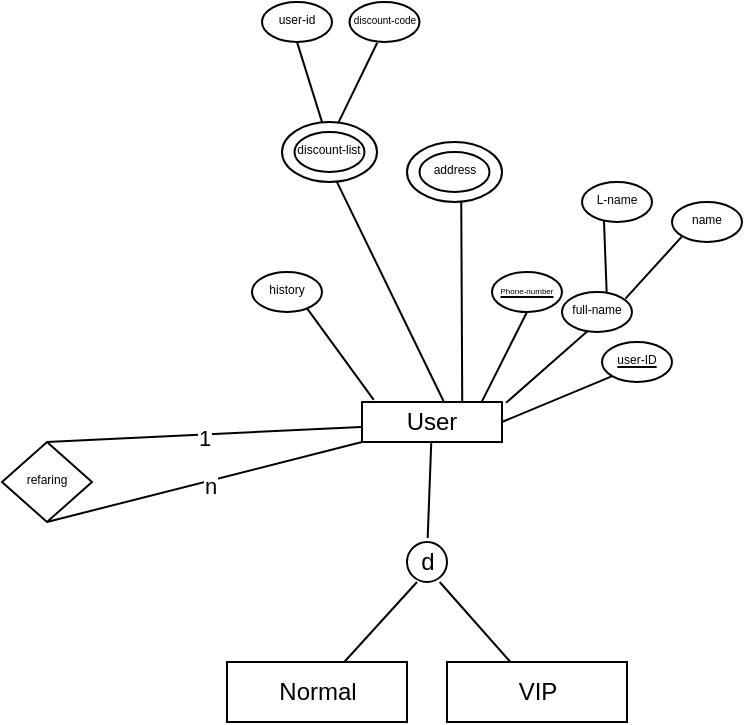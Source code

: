 <mxfile version="24.9.1">
  <diagram id="R2lEEEUBdFMjLlhIrx00" name="Page-1">
    <mxGraphModel dx="1147" dy="635" grid="1" gridSize="10" guides="1" tooltips="1" connect="1" arrows="1" fold="1" page="1" pageScale="1" pageWidth="850" pageHeight="1100" math="0" shadow="0" extFonts="Permanent Marker^https://fonts.googleapis.com/css?family=Permanent+Marker">
      <root>
        <mxCell id="0" />
        <mxCell id="1" parent="0" />
        <mxCell id="gZT2VXeHZiiMrNFiyqml-2" value="User" style="rounded=0;whiteSpace=wrap;html=1;" vertex="1" parent="1">
          <mxGeometry x="240" y="210" width="70" height="20" as="geometry" />
        </mxCell>
        <mxCell id="gZT2VXeHZiiMrNFiyqml-3" value="d" style="ellipse;whiteSpace=wrap;html=1;aspect=fixed;" vertex="1" parent="1">
          <mxGeometry x="262.5" y="280" width="20" height="20" as="geometry" />
        </mxCell>
        <mxCell id="gZT2VXeHZiiMrNFiyqml-4" style="rounded=0;orthogonalLoop=1;jettySize=auto;html=1;entryX=0.517;entryY=-0.1;entryDx=0;entryDy=0;entryPerimeter=0;endArrow=none;endFill=0;" edge="1" parent="1" source="gZT2VXeHZiiMrNFiyqml-2" target="gZT2VXeHZiiMrNFiyqml-3">
          <mxGeometry relative="1" as="geometry" />
        </mxCell>
        <mxCell id="gZT2VXeHZiiMrNFiyqml-6" value="Normal" style="rounded=0;whiteSpace=wrap;html=1;" vertex="1" parent="1">
          <mxGeometry x="172.5" y="340" width="90" height="30" as="geometry" />
        </mxCell>
        <mxCell id="gZT2VXeHZiiMrNFiyqml-8" style="rounded=0;orthogonalLoop=1;jettySize=auto;html=1;entryX=0.25;entryY=1;entryDx=0;entryDy=0;entryPerimeter=0;endArrow=none;endFill=0;" edge="1" parent="1" source="gZT2VXeHZiiMrNFiyqml-6" target="gZT2VXeHZiiMrNFiyqml-3">
          <mxGeometry relative="1" as="geometry" />
        </mxCell>
        <mxCell id="gZT2VXeHZiiMrNFiyqml-10" value="VIP" style="rounded=0;whiteSpace=wrap;html=1;" vertex="1" parent="1">
          <mxGeometry x="282.5" y="340" width="90" height="30" as="geometry" />
        </mxCell>
        <mxCell id="gZT2VXeHZiiMrNFiyqml-11" style="rounded=0;orthogonalLoop=1;jettySize=auto;html=1;entryX=0.817;entryY=1;entryDx=0;entryDy=0;entryPerimeter=0;endArrow=none;endFill=0;" edge="1" parent="1" source="gZT2VXeHZiiMrNFiyqml-10" target="gZT2VXeHZiiMrNFiyqml-3">
          <mxGeometry relative="1" as="geometry">
            <mxPoint x="370" y="300" as="targetPoint" />
          </mxGeometry>
        </mxCell>
        <mxCell id="gZT2VXeHZiiMrNFiyqml-14" value="user-ID" style="ellipse;verticalAlign=middle;fontStyle=4;fontSize=6;spacingTop=-3;spacingLeft=0;spacingRight=0;spacingBottom=0;spacing=-21;labelBorderColor=none;labelBackgroundColor=none;textShadow=0;whiteSpace=wrap;html=1;fontColor=#050505;" vertex="1" parent="1">
          <mxGeometry x="360" y="180" width="35" height="20" as="geometry" />
        </mxCell>
        <mxCell id="gZT2VXeHZiiMrNFiyqml-15" style="rounded=0;orthogonalLoop=1;jettySize=auto;html=1;entryX=1;entryY=0.5;entryDx=0;entryDy=0;endArrow=none;endFill=0;exitX=0;exitY=1;exitDx=0;exitDy=0;" edge="1" parent="1" source="gZT2VXeHZiiMrNFiyqml-14" target="gZT2VXeHZiiMrNFiyqml-2">
          <mxGeometry relative="1" as="geometry">
            <mxPoint x="359.265" y="190.81" as="sourcePoint" />
            <mxPoint x="320" y="189.15" as="targetPoint" />
          </mxGeometry>
        </mxCell>
        <mxCell id="gZT2VXeHZiiMrNFiyqml-16" value="&lt;font style=&quot;font-size: 6px;&quot;&gt;full-&lt;font&gt;name&lt;/font&gt;&lt;/font&gt;" style="ellipse;whiteSpace=wrap;html=1;shadow=0;gradientColor=none;fillColor=default;spacingTop=-6;" vertex="1" parent="1">
          <mxGeometry x="339.99" y="155" width="35" height="20" as="geometry" />
        </mxCell>
        <mxCell id="gZT2VXeHZiiMrNFiyqml-17" style="rounded=0;orthogonalLoop=1;jettySize=auto;html=1;entryX=1.029;entryY=0.019;entryDx=0;entryDy=0;endArrow=none;endFill=0;exitX=0.363;exitY=0.979;exitDx=0;exitDy=0;entryPerimeter=0;exitPerimeter=0;" edge="1" parent="1" source="gZT2VXeHZiiMrNFiyqml-16" target="gZT2VXeHZiiMrNFiyqml-2">
          <mxGeometry relative="1" as="geometry">
            <mxPoint x="339.255" y="165.81" as="sourcePoint" />
            <mxPoint x="322.5" y="210" as="targetPoint" />
          </mxGeometry>
        </mxCell>
        <mxCell id="gZT2VXeHZiiMrNFiyqml-20" value="&lt;font style=&quot;font-size: 6px;&quot;&gt;L-name&lt;/font&gt;" style="ellipse;whiteSpace=wrap;html=1;shadow=0;gradientColor=none;fillColor=default;spacingTop=-6;" vertex="1" parent="1">
          <mxGeometry x="350" y="100" width="35" height="20" as="geometry" />
        </mxCell>
        <mxCell id="gZT2VXeHZiiMrNFiyqml-21" style="rounded=0;orthogonalLoop=1;jettySize=auto;html=1;endArrow=none;endFill=0;exitX=0.314;exitY=0.967;exitDx=0;exitDy=0;exitPerimeter=0;entryX=0.638;entryY=0;entryDx=0;entryDy=0;entryPerimeter=0;" edge="1" parent="1" source="gZT2VXeHZiiMrNFiyqml-20" target="gZT2VXeHZiiMrNFiyqml-16">
          <mxGeometry relative="1" as="geometry">
            <mxPoint x="324.265" y="130.81" as="sourcePoint" />
            <mxPoint x="340" y="130" as="targetPoint" />
          </mxGeometry>
        </mxCell>
        <mxCell id="gZT2VXeHZiiMrNFiyqml-22" value="&lt;font style=&quot;font-size: 6px;&quot;&gt;name&lt;/font&gt;" style="ellipse;whiteSpace=wrap;html=1;shadow=0;gradientColor=none;fillColor=default;spacingTop=-6;" vertex="1" parent="1">
          <mxGeometry x="395" y="110" width="35" height="20" as="geometry" />
        </mxCell>
        <mxCell id="gZT2VXeHZiiMrNFiyqml-23" style="rounded=0;orthogonalLoop=1;jettySize=auto;html=1;entryX=0.907;entryY=0.167;entryDx=0;entryDy=0;endArrow=none;endFill=0;exitX=0;exitY=1;exitDx=0;exitDy=0;entryPerimeter=0;" edge="1" parent="1" source="gZT2VXeHZiiMrNFiyqml-22" target="gZT2VXeHZiiMrNFiyqml-16">
          <mxGeometry relative="1" as="geometry">
            <mxPoint x="389.765" y="100.81" as="sourcePoint" />
            <mxPoint x="373" y="145" as="targetPoint" />
          </mxGeometry>
        </mxCell>
        <mxCell id="gZT2VXeHZiiMrNFiyqml-24" value="&lt;u&gt;&lt;font style=&quot;font-size: 4px;&quot;&gt;Phone-number&lt;/font&gt;&lt;/u&gt;" style="ellipse;whiteSpace=wrap;html=1;shadow=0;gradientColor=none;fillColor=default;spacingTop=-6;" vertex="1" parent="1">
          <mxGeometry x="304.99" y="145" width="35" height="20" as="geometry" />
        </mxCell>
        <mxCell id="gZT2VXeHZiiMrNFiyqml-25" style="rounded=0;orthogonalLoop=1;jettySize=auto;html=1;entryX=0.856;entryY=-0.009;entryDx=0;entryDy=0;endArrow=none;endFill=0;exitX=0.5;exitY=1;exitDx=0;exitDy=0;entryPerimeter=0;" edge="1" parent="1" source="gZT2VXeHZiiMrNFiyqml-24" target="gZT2VXeHZiiMrNFiyqml-2">
          <mxGeometry relative="1" as="geometry">
            <mxPoint x="304.255" y="155.81" as="sourcePoint" />
            <mxPoint x="287.5" y="200" as="targetPoint" />
          </mxGeometry>
        </mxCell>
        <mxCell id="gZT2VXeHZiiMrNFiyqml-27" style="rounded=0;orthogonalLoop=1;jettySize=auto;html=1;entryX=0.716;entryY=-0.02;entryDx=0;entryDy=0;endArrow=none;endFill=0;exitX=0.571;exitY=0.991;exitDx=0;exitDy=0;entryPerimeter=0;exitPerimeter=0;" edge="1" parent="1" source="gZT2VXeHZiiMrNFiyqml-29" target="gZT2VXeHZiiMrNFiyqml-2">
          <mxGeometry relative="1" as="geometry">
            <mxPoint x="289.995" y="110.0" as="sourcePoint" />
            <mxPoint x="252.5" y="137.5" as="targetPoint" />
          </mxGeometry>
        </mxCell>
        <mxCell id="gZT2VXeHZiiMrNFiyqml-29" value="user-ID" style="ellipse;verticalAlign=middle;fontStyle=4;fontSize=6;spacingTop=-3;spacingLeft=0;spacingRight=0;spacingBottom=0;spacing=-21;labelBorderColor=none;labelBackgroundColor=none;textShadow=0;whiteSpace=wrap;html=1;fontColor=#050505;" vertex="1" parent="1">
          <mxGeometry x="262.5" y="80" width="47.5" height="30" as="geometry" />
        </mxCell>
        <mxCell id="gZT2VXeHZiiMrNFiyqml-28" value="&lt;font style=&quot;font-size: 6px;&quot;&gt;address&lt;/font&gt;" style="ellipse;whiteSpace=wrap;html=1;shadow=0;gradientColor=none;fillColor=default;spacingTop=-6;perimeterSpacing=0;strokeColor=default;noLabel=0;portConstraintRotation=0;snapToPoint=0;fixDash=0;container=0;dropTarget=0;collapsible=0;metaEdit=0;backgroundOutline=0;movableLabel=0;autosize=0;fixedWidth=0;resizeWidth=0;resizeHeight=0;treeFolding=0;treeMoving=0;enumerate=0;comic=0;movable=1;resizable=1;rotatable=1;deletable=1;editable=1;locked=0;connectable=1;" vertex="1" parent="1">
          <mxGeometry x="268.75" y="85" width="35" height="20" as="geometry" />
        </mxCell>
        <mxCell id="gZT2VXeHZiiMrNFiyqml-31" value="&lt;font style=&quot;font-size: 6px;&quot;&gt;refaring&lt;/font&gt;" style="rhombus;whiteSpace=wrap;html=1;spacingTop=-6;" vertex="1" parent="1">
          <mxGeometry x="60" y="230" width="45" height="40" as="geometry" />
        </mxCell>
        <mxCell id="gZT2VXeHZiiMrNFiyqml-32" style="rounded=0;orthogonalLoop=1;jettySize=auto;html=1;entryX=-0.007;entryY=0.622;entryDx=0;entryDy=0;endArrow=none;endFill=0;exitX=0.5;exitY=0;exitDx=0;exitDy=0;entryPerimeter=0;" edge="1" parent="1" source="gZT2VXeHZiiMrNFiyqml-31" target="gZT2VXeHZiiMrNFiyqml-2">
          <mxGeometry relative="1" as="geometry">
            <mxPoint x="230" y="90" as="sourcePoint" />
            <mxPoint x="244" y="189" as="targetPoint" />
          </mxGeometry>
        </mxCell>
        <mxCell id="gZT2VXeHZiiMrNFiyqml-35" value="1" style="edgeLabel;html=1;align=center;verticalAlign=middle;resizable=0;points=[];" vertex="1" connectable="0" parent="gZT2VXeHZiiMrNFiyqml-32">
          <mxGeometry x="-0.002" y="-2" relative="1" as="geometry">
            <mxPoint as="offset" />
          </mxGeometry>
        </mxCell>
        <mxCell id="gZT2VXeHZiiMrNFiyqml-33" style="rounded=0;orthogonalLoop=1;jettySize=auto;html=1;endArrow=none;endFill=0;exitX=0.5;exitY=1;exitDx=0;exitDy=0;entryX=0;entryY=1;entryDx=0;entryDy=0;" edge="1" parent="1" source="gZT2VXeHZiiMrNFiyqml-31" target="gZT2VXeHZiiMrNFiyqml-2">
          <mxGeometry relative="1" as="geometry">
            <mxPoint x="93" y="240" as="sourcePoint" />
            <mxPoint x="240" y="240" as="targetPoint" />
          </mxGeometry>
        </mxCell>
        <mxCell id="gZT2VXeHZiiMrNFiyqml-36" value="n" style="edgeLabel;html=1;align=center;verticalAlign=middle;resizable=0;points=[];" vertex="1" connectable="0" parent="gZT2VXeHZiiMrNFiyqml-33">
          <mxGeometry x="0.027" y="-2" relative="1" as="geometry">
            <mxPoint as="offset" />
          </mxGeometry>
        </mxCell>
        <mxCell id="gZT2VXeHZiiMrNFiyqml-37" style="rounded=0;orthogonalLoop=1;jettySize=auto;html=1;entryX=0.583;entryY=-0.019;entryDx=0;entryDy=0;endArrow=none;endFill=0;entryPerimeter=0;exitX=0.574;exitY=0.985;exitDx=0;exitDy=0;exitPerimeter=0;" edge="1" parent="1" source="gZT2VXeHZiiMrNFiyqml-38" target="gZT2VXeHZiiMrNFiyqml-2">
          <mxGeometry relative="1" as="geometry">
            <mxPoint x="250" y="100" as="sourcePoint" />
            <mxPoint x="282.75" y="210" as="targetPoint" />
          </mxGeometry>
        </mxCell>
        <mxCell id="gZT2VXeHZiiMrNFiyqml-38" value="user-ID" style="ellipse;verticalAlign=middle;fontStyle=4;fontSize=6;spacingTop=-3;spacingLeft=0;spacingRight=0;spacingBottom=0;spacing=-21;labelBorderColor=none;labelBackgroundColor=none;textShadow=0;whiteSpace=wrap;html=1;fontColor=#050505;" vertex="1" parent="1">
          <mxGeometry x="200" y="70" width="47.5" height="30" as="geometry" />
        </mxCell>
        <mxCell id="gZT2VXeHZiiMrNFiyqml-39" value="&lt;font style=&quot;font-size: 6px;&quot;&gt;discount-list&lt;/font&gt;" style="ellipse;whiteSpace=wrap;html=1;shadow=0;gradientColor=none;fillColor=default;spacingTop=-6;perimeterSpacing=0;strokeColor=default;noLabel=0;portConstraintRotation=0;snapToPoint=0;fixDash=0;container=0;dropTarget=0;collapsible=0;metaEdit=0;backgroundOutline=0;movableLabel=0;autosize=0;fixedWidth=0;resizeWidth=0;resizeHeight=0;treeFolding=0;treeMoving=0;enumerate=0;comic=0;movable=1;resizable=1;rotatable=1;deletable=1;editable=1;locked=0;connectable=1;" vertex="1" parent="1">
          <mxGeometry x="206.25" y="75" width="35" height="20" as="geometry" />
        </mxCell>
        <mxCell id="gZT2VXeHZiiMrNFiyqml-41" value="&lt;font style=&quot;font-size: 6px;&quot;&gt;user-id&lt;br&gt;&lt;/font&gt;" style="ellipse;whiteSpace=wrap;html=1;shadow=0;gradientColor=none;fillColor=default;spacingTop=-6;" vertex="1" parent="1">
          <mxGeometry x="190" y="10" width="35" height="20" as="geometry" />
        </mxCell>
        <mxCell id="gZT2VXeHZiiMrNFiyqml-42" value="&lt;font style=&quot;font-size: 5px;&quot;&gt;discount-code&lt;br&gt;&lt;/font&gt;" style="ellipse;whiteSpace=wrap;html=1;shadow=0;gradientColor=none;fillColor=default;spacingTop=-6;" vertex="1" parent="1">
          <mxGeometry x="233.75" y="10" width="35" height="20" as="geometry" />
        </mxCell>
        <mxCell id="gZT2VXeHZiiMrNFiyqml-44" style="rounded=0;orthogonalLoop=1;jettySize=auto;html=1;endArrow=none;endFill=0;exitX=0.5;exitY=1;exitDx=0;exitDy=0;entryX=0.421;entryY=0;entryDx=0;entryDy=0;entryPerimeter=0;" edge="1" parent="1" source="gZT2VXeHZiiMrNFiyqml-41" target="gZT2VXeHZiiMrNFiyqml-38">
          <mxGeometry relative="1" as="geometry">
            <mxPoint x="200" y="39" as="sourcePoint" />
            <mxPoint x="201" y="75" as="targetPoint" />
          </mxGeometry>
        </mxCell>
        <mxCell id="gZT2VXeHZiiMrNFiyqml-45" style="rounded=0;orthogonalLoop=1;jettySize=auto;html=1;endArrow=none;endFill=0;exitX=0.396;exitY=1.02;exitDx=0;exitDy=0;entryX=0.589;entryY=0.027;entryDx=0;entryDy=0;entryPerimeter=0;exitPerimeter=0;" edge="1" parent="1" source="gZT2VXeHZiiMrNFiyqml-42" target="gZT2VXeHZiiMrNFiyqml-38">
          <mxGeometry relative="1" as="geometry">
            <mxPoint x="218" y="40" as="sourcePoint" />
            <mxPoint x="230" y="80" as="targetPoint" />
          </mxGeometry>
        </mxCell>
        <mxCell id="gZT2VXeHZiiMrNFiyqml-46" value="&lt;font style=&quot;font-size: 6px;&quot;&gt;&lt;span&gt;history &lt;/span&gt;&lt;br&gt;&lt;/font&gt;" style="ellipse;whiteSpace=wrap;html=1;shadow=0;gradientColor=none;fillColor=default;spacingTop=-6;fontStyle=0" vertex="1" parent="1">
          <mxGeometry x="185" y="145" width="35" height="20" as="geometry" />
        </mxCell>
        <mxCell id="gZT2VXeHZiiMrNFiyqml-47" style="rounded=0;orthogonalLoop=1;jettySize=auto;html=1;entryX=0.084;entryY=-0.053;entryDx=0;entryDy=0;endArrow=none;endFill=0;exitX=0.789;exitY=0.915;exitDx=0;exitDy=0;entryPerimeter=0;exitPerimeter=0;" edge="1" parent="1" source="gZT2VXeHZiiMrNFiyqml-46" target="gZT2VXeHZiiMrNFiyqml-2">
          <mxGeometry relative="1" as="geometry">
            <mxPoint x="184.265" y="155.81" as="sourcePoint" />
            <mxPoint x="279.98" y="222.11" as="targetPoint" />
          </mxGeometry>
        </mxCell>
      </root>
    </mxGraphModel>
  </diagram>
</mxfile>
